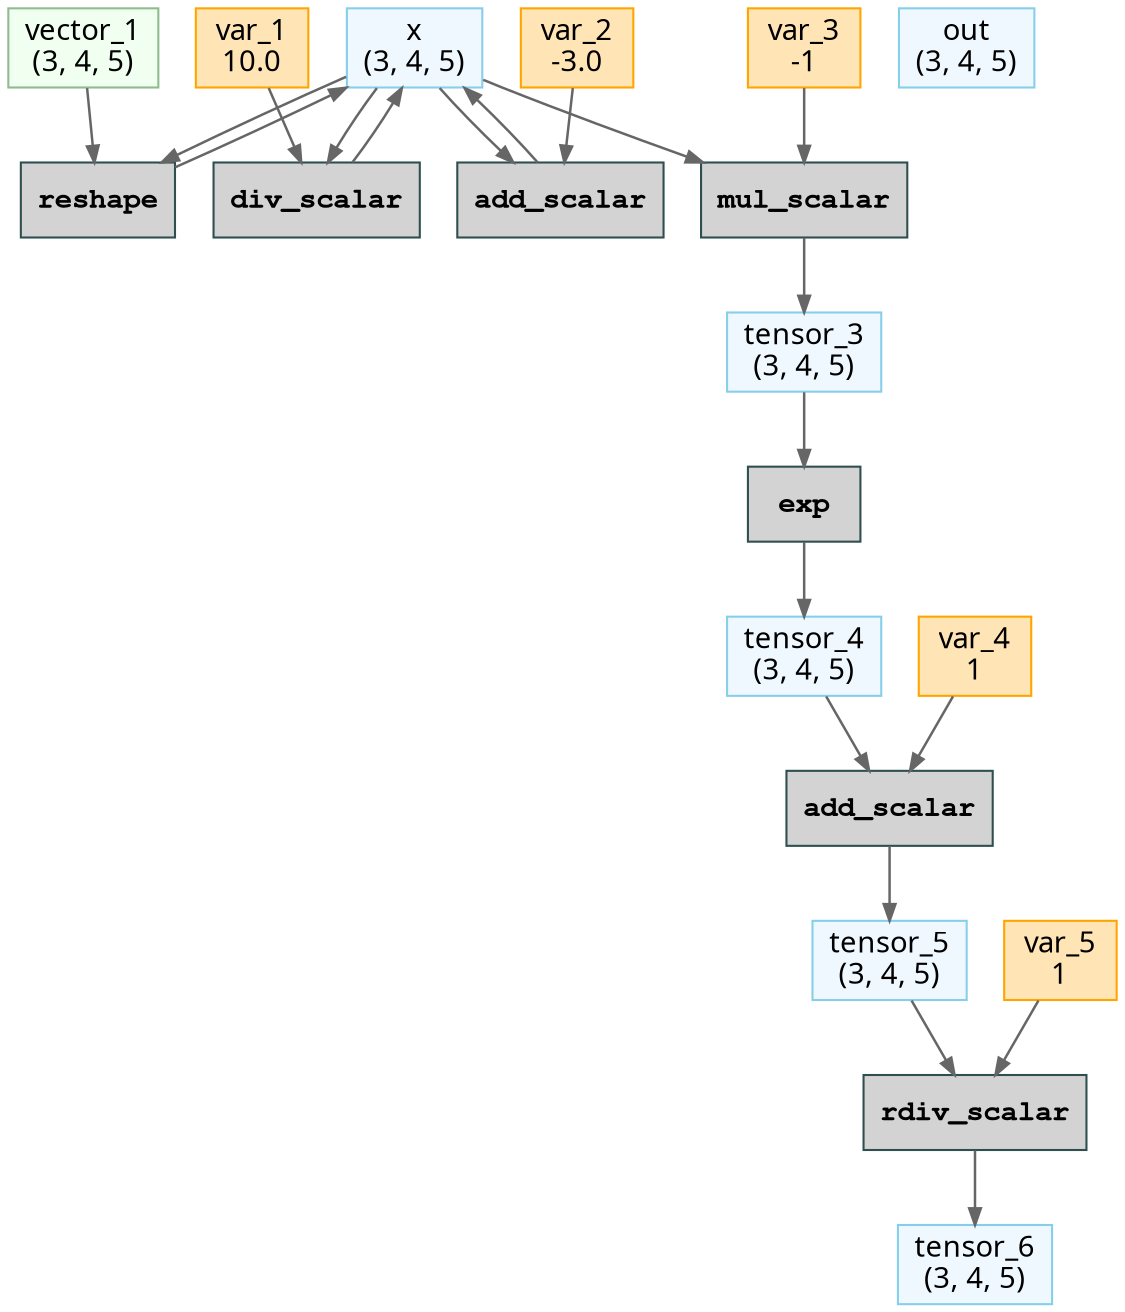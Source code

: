 // Computational Graph
digraph {
	rankdir=TB
	node [shape=record]
	130115172244864 [label="x
(3, 4, 5)" color=skyblue fillcolor=aliceblue fontname="Sans-Serif" labeljust=l shape=box style=filled]
	130117430101712 [label=reshape color=darkslategray fillcolor=lightgray fontname="Courier Bold" labeljust=l shape=box style=filled]
	130117430101376 [label="vector_1
(3, 4, 5)" color=darkseagreen fillcolor=honeydew fontname="Sans-Serif" labeljust=l shape=box style=filled]
	130115170569184 [label=div_scalar color=darkslategray fillcolor=lightgray fontname="Courier Bold" labeljust=l shape=box style=filled]
	130117430113280 [label="var_1
10.0" color=orange fillcolor=moccasin fontname="Sans-Serif" labeljust=l shape=box style=filled]
	130115170569280 [label=add_scalar color=darkslategray fillcolor=lightgray fontname="Courier Bold" labeljust=l shape=box style=filled]
	130115170569136 [label="var_2
-3.0" color=orange fillcolor=moccasin fontname="Sans-Serif" labeljust=l shape=box style=filled]
	130115170569088 [label="out
(3, 4, 5)" color=skyblue fillcolor=aliceblue fontname="Sans-Serif" labeljust=l shape=box style=filled]
	130115170569520 [label=mul_scalar color=darkslategray fillcolor=lightgray fontname="Courier Bold" labeljust=l shape=box style=filled]
	130115170569472 [label="var_3
-1" color=orange fillcolor=moccasin fontname="Sans-Serif" labeljust=l shape=box style=filled]
	130115170569664 [label="tensor_3
(3, 4, 5)" color=skyblue fillcolor=aliceblue fontname="Sans-Serif" labeljust=l shape=box style=filled]
	130115170569904 [label=exp color=darkslategray fillcolor=lightgray fontname="Courier Bold" labeljust=l shape=box style=filled]
	130115170570000 [label="tensor_4
(3, 4, 5)" color=skyblue fillcolor=aliceblue fontname="Sans-Serif" labeljust=l shape=box style=filled]
	130115170576384 [label=add_scalar color=darkslategray fillcolor=lightgray fontname="Courier Bold" labeljust=l shape=box style=filled]
	130115170576336 [label="var_4
1" color=orange fillcolor=moccasin fontname="Sans-Serif" labeljust=l shape=box style=filled]
	130115170576528 [label="tensor_5
(3, 4, 5)" color=skyblue fillcolor=aliceblue fontname="Sans-Serif" labeljust=l shape=box style=filled]
	130115170576768 [label=rdiv_scalar color=darkslategray fillcolor=lightgray fontname="Courier Bold" labeljust=l shape=box style=filled]
	130115170576720 [label="var_5
1" color=orange fillcolor=moccasin fontname="Sans-Serif" labeljust=l shape=box style=filled]
	130115170576912 [label="tensor_6
(3, 4, 5)" color=skyblue fillcolor=aliceblue fontname="Sans-Serif" labeljust=l shape=box style=filled]
	130117430101712 -> 130115172244864 [arrowsize=0.8 color=gray40 penwidth=1.2]
	130115170569184 -> 130115172244864 [arrowsize=0.8 color=gray40 penwidth=1.2]
	130115170569280 -> 130115172244864 [arrowsize=0.8 color=gray40 penwidth=1.2]
	130115172244864 -> 130117430101712 [arrowsize=0.8 color=gray40 penwidth=1.2]
	130117430101376 -> 130117430101712 [arrowsize=0.8 color=gray40 penwidth=1.2]
	130115172244864 -> 130115170569184 [arrowsize=0.8 color=gray40 penwidth=1.2]
	130117430113280 -> 130115170569184 [arrowsize=0.8 color=gray40 penwidth=1.2]
	130115172244864 -> 130115170569280 [arrowsize=0.8 color=gray40 penwidth=1.2]
	130115170569136 -> 130115170569280 [arrowsize=0.8 color=gray40 penwidth=1.2]
	130115172244864 -> 130115170569520 [arrowsize=0.8 color=gray40 penwidth=1.2]
	130115170569472 -> 130115170569520 [arrowsize=0.8 color=gray40 penwidth=1.2]
	130115170569520 -> 130115170569664 [arrowsize=0.8 color=gray40 penwidth=1.2]
	130115170569664 -> 130115170569904 [arrowsize=0.8 color=gray40 penwidth=1.2]
	130115170569904 -> 130115170570000 [arrowsize=0.8 color=gray40 penwidth=1.2]
	130115170570000 -> 130115170576384 [arrowsize=0.8 color=gray40 penwidth=1.2]
	130115170576336 -> 130115170576384 [arrowsize=0.8 color=gray40 penwidth=1.2]
	130115170576384 -> 130115170576528 [arrowsize=0.8 color=gray40 penwidth=1.2]
	130115170576720 -> 130115170576768 [arrowsize=0.8 color=gray40 penwidth=1.2]
	130115170576528 -> 130115170576768 [arrowsize=0.8 color=gray40 penwidth=1.2]
	130115170576768 -> 130115170576912 [arrowsize=0.8 color=gray40 penwidth=1.2]
}

